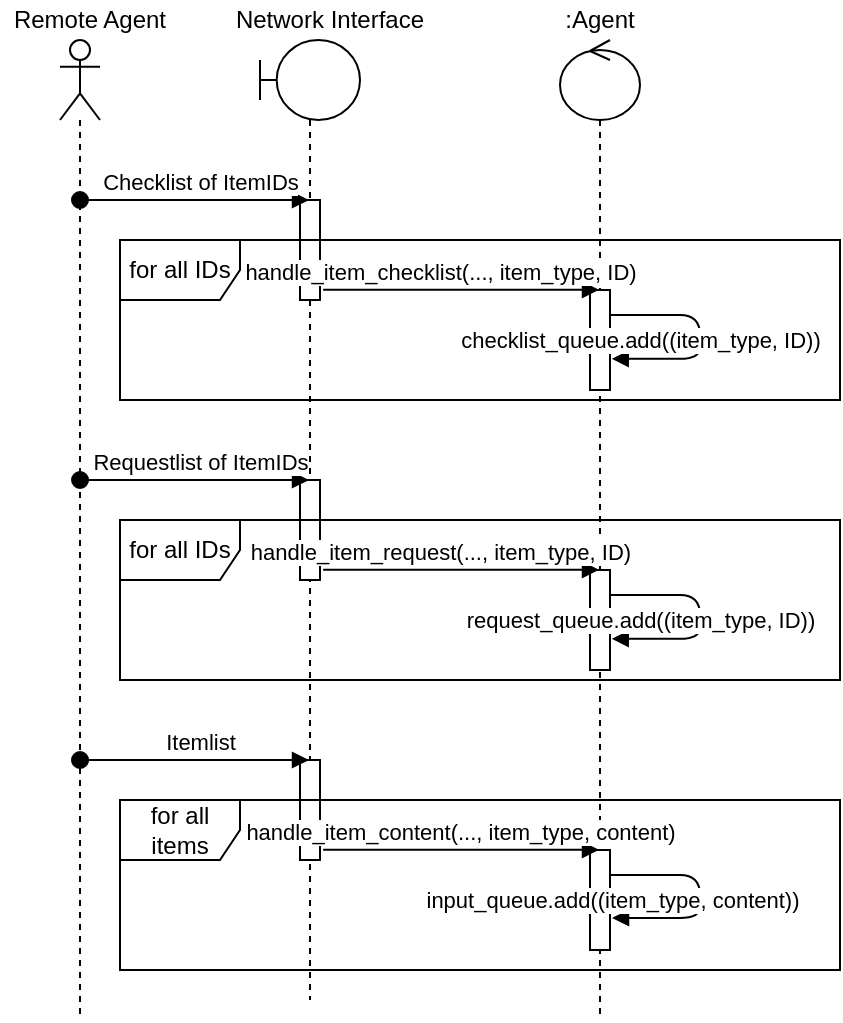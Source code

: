 <mxfile version="14.5.1" type="device"><diagram id="OrrwnGowW4z5U6mdFM_h" name="Page-1"><mxGraphModel dx="1422" dy="705" grid="1" gridSize="10" guides="1" tooltips="1" connect="1" arrows="1" fold="1" page="1" pageScale="1" pageWidth="827" pageHeight="1169" math="0" shadow="0"><root><mxCell id="0"/><mxCell id="1" parent="0"/><mxCell id="QYMI0x7-h-74P25dENac-2" value="" style="shape=umlLifeline;participant=umlActor;perimeter=lifelinePerimeter;whiteSpace=wrap;html=1;container=1;collapsible=0;recursiveResize=0;verticalAlign=top;spacingTop=36;outlineConnect=0;" parent="1" vertex="1"><mxGeometry x="40" y="80" width="20" height="490" as="geometry"/></mxCell><mxCell id="QYMI0x7-h-74P25dENac-3" value="Remote Agent" style="text;html=1;strokeColor=none;fillColor=none;align=center;verticalAlign=middle;whiteSpace=wrap;rounded=0;" parent="1" vertex="1"><mxGeometry x="10" y="60" width="90" height="20" as="geometry"/></mxCell><mxCell id="QYMI0x7-h-74P25dENac-5" value="" style="shape=umlLifeline;participant=umlBoundary;perimeter=lifelinePerimeter;whiteSpace=wrap;html=1;container=1;collapsible=0;recursiveResize=0;verticalAlign=top;spacingTop=36;outlineConnect=0;" parent="1" vertex="1"><mxGeometry x="140" y="80" width="50" height="480" as="geometry"/></mxCell><mxCell id="QYMI0x7-h-74P25dENac-9" value="" style="html=1;points=[];perimeter=orthogonalPerimeter;" parent="QYMI0x7-h-74P25dENac-5" vertex="1"><mxGeometry x="20" y="80" width="10" height="50" as="geometry"/></mxCell><mxCell id="QYMI0x7-h-74P25dENac-6" value="Network Interface" style="text;html=1;strokeColor=none;fillColor=none;align=center;verticalAlign=middle;whiteSpace=wrap;rounded=0;" parent="1" vertex="1"><mxGeometry x="110" y="60" width="130" height="20" as="geometry"/></mxCell><mxCell id="QYMI0x7-h-74P25dENac-8" value="" style="shape=umlLifeline;participant=umlControl;perimeter=lifelinePerimeter;whiteSpace=wrap;html=1;container=1;collapsible=0;recursiveResize=0;verticalAlign=top;spacingTop=36;outlineConnect=0;" parent="1" vertex="1"><mxGeometry x="290" y="80" width="40" height="490" as="geometry"/></mxCell><mxCell id="QYMI0x7-h-74P25dENac-11" value="" style="html=1;points=[];perimeter=orthogonalPerimeter;" parent="QYMI0x7-h-74P25dENac-8" vertex="1"><mxGeometry x="15" y="125" width="10" height="50" as="geometry"/></mxCell><mxCell id="QYMI0x7-h-74P25dENac-12" value="checklist_queue.add((item_type, ID))" style="html=1;verticalAlign=bottom;endArrow=block;exitX=0.99;exitY=0.25;exitDx=0;exitDy=0;exitPerimeter=0;edgeStyle=orthogonalEdgeStyle;entryX=1.086;entryY=0.688;entryDx=0;entryDy=0;entryPerimeter=0;" parent="QYMI0x7-h-74P25dENac-8" source="QYMI0x7-h-74P25dENac-11" target="QYMI0x7-h-74P25dENac-11" edge="1"><mxGeometry x="0.745" width="80" relative="1" as="geometry"><mxPoint x="-10" y="160" as="sourcePoint"/><mxPoint x="50" y="160" as="targetPoint"/><Array as="points"><mxPoint x="70" y="138"/><mxPoint x="70" y="159"/></Array><mxPoint as="offset"/></mxGeometry></mxCell><mxCell id="QYMI0x7-h-74P25dENac-7" value="Checklist of ItemIDs" style="html=1;verticalAlign=bottom;startArrow=oval;startFill=1;endArrow=block;startSize=8;" parent="1" source="QYMI0x7-h-74P25dENac-2" target="QYMI0x7-h-74P25dENac-5" edge="1"><mxGeometry x="0.048" width="60" relative="1" as="geometry"><mxPoint x="80" y="160" as="sourcePoint"/><mxPoint x="140" y="160" as="targetPoint"/><Array as="points"><mxPoint x="110" y="160"/></Array><mxPoint as="offset"/></mxGeometry></mxCell><mxCell id="QYMI0x7-h-74P25dENac-10" value="handle_item_checklist(..., item_type, ID)" style="html=1;verticalAlign=bottom;endArrow=block;exitX=1.157;exitY=0.898;exitDx=0;exitDy=0;exitPerimeter=0;" parent="1" source="QYMI0x7-h-74P25dENac-9" target="QYMI0x7-h-74P25dENac-8" edge="1"><mxGeometry x="-0.153" width="80" relative="1" as="geometry"><mxPoint x="280" y="190" as="sourcePoint"/><mxPoint x="360" y="190" as="targetPoint"/><mxPoint as="offset"/></mxGeometry></mxCell><mxCell id="QYMI0x7-h-74P25dENac-13" value="for all IDs" style="shape=umlFrame;whiteSpace=wrap;html=1;" parent="1" vertex="1"><mxGeometry x="70" y="180" width="360" height="80" as="geometry"/></mxCell><mxCell id="QYMI0x7-h-74P25dENac-14" value=":Agent" style="text;html=1;strokeColor=none;fillColor=none;align=center;verticalAlign=middle;whiteSpace=wrap;rounded=0;" parent="1" vertex="1"><mxGeometry x="290" y="60" width="40" height="20" as="geometry"/></mxCell><mxCell id="QYMI0x7-h-74P25dENac-15" value="" style="html=1;points=[];perimeter=orthogonalPerimeter;" parent="1" vertex="1"><mxGeometry x="160" y="300" width="10" height="50" as="geometry"/></mxCell><mxCell id="QYMI0x7-h-74P25dENac-16" value="" style="html=1;points=[];perimeter=orthogonalPerimeter;" parent="1" vertex="1"><mxGeometry x="305" y="345" width="10" height="50" as="geometry"/></mxCell><mxCell id="QYMI0x7-h-74P25dENac-17" value="request_queue.add((item_type, ID))" style="html=1;verticalAlign=bottom;endArrow=block;exitX=0.99;exitY=0.25;exitDx=0;exitDy=0;exitPerimeter=0;edgeStyle=orthogonalEdgeStyle;entryX=1.086;entryY=0.688;entryDx=0;entryDy=0;entryPerimeter=0;" parent="1" source="QYMI0x7-h-74P25dENac-16" target="QYMI0x7-h-74P25dENac-16" edge="1"><mxGeometry x="0.745" width="80" relative="1" as="geometry"><mxPoint x="-10" y="300" as="sourcePoint"/><mxPoint x="50" y="300" as="targetPoint"/><Array as="points"><mxPoint x="360" y="358"/><mxPoint x="360" y="379"/></Array><mxPoint as="offset"/></mxGeometry></mxCell><mxCell id="QYMI0x7-h-74P25dENac-18" value="Requestlist of ItemIDs" style="html=1;verticalAlign=bottom;startArrow=oval;startFill=1;endArrow=block;startSize=8;" parent="1" edge="1"><mxGeometry x="0.048" width="60" relative="1" as="geometry"><mxPoint x="50.024" y="300" as="sourcePoint"/><mxPoint x="164.5" y="300" as="targetPoint"/><Array as="points"><mxPoint x="110" y="300"/></Array><mxPoint as="offset"/></mxGeometry></mxCell><mxCell id="QYMI0x7-h-74P25dENac-19" value="handle_item_request(..., item_type, ID)" style="html=1;verticalAlign=bottom;endArrow=block;exitX=1.157;exitY=0.898;exitDx=0;exitDy=0;exitPerimeter=0;" parent="1" source="QYMI0x7-h-74P25dENac-15" edge="1"><mxGeometry x="-0.153" width="80" relative="1" as="geometry"><mxPoint x="280" y="330" as="sourcePoint"/><mxPoint x="309.5" y="344.9" as="targetPoint"/><mxPoint as="offset"/></mxGeometry></mxCell><mxCell id="QYMI0x7-h-74P25dENac-20" value="for all IDs" style="shape=umlFrame;whiteSpace=wrap;html=1;" parent="1" vertex="1"><mxGeometry x="70" y="320" width="360" height="80" as="geometry"/></mxCell><mxCell id="QYMI0x7-h-74P25dENac-21" value="" style="html=1;points=[];perimeter=orthogonalPerimeter;" parent="1" vertex="1"><mxGeometry x="160" y="440" width="10" height="50" as="geometry"/></mxCell><mxCell id="QYMI0x7-h-74P25dENac-22" value="" style="html=1;points=[];perimeter=orthogonalPerimeter;" parent="1" vertex="1"><mxGeometry x="305" y="485" width="10" height="50" as="geometry"/></mxCell><mxCell id="QYMI0x7-h-74P25dENac-23" value="input_queue.add((item_type, content))" style="html=1;verticalAlign=bottom;endArrow=block;exitX=0.99;exitY=0.25;exitDx=0;exitDy=0;exitPerimeter=0;edgeStyle=orthogonalEdgeStyle;" parent="1" source="QYMI0x7-h-74P25dENac-22" edge="1"><mxGeometry x="1" width="80" relative="1" as="geometry"><mxPoint x="-10" y="440" as="sourcePoint"/><mxPoint x="316" y="519" as="targetPoint"/><Array as="points"><mxPoint x="360" y="498"/><mxPoint x="360" y="519"/></Array><mxPoint as="offset"/></mxGeometry></mxCell><mxCell id="QYMI0x7-h-74P25dENac-24" value="Itemlist" style="html=1;verticalAlign=bottom;startArrow=oval;startFill=1;endArrow=block;startSize=8;" parent="1" edge="1"><mxGeometry x="0.048" width="60" relative="1" as="geometry"><mxPoint x="50.024" y="440" as="sourcePoint"/><mxPoint x="164.5" y="440" as="targetPoint"/><Array as="points"><mxPoint x="110" y="440"/></Array><mxPoint as="offset"/></mxGeometry></mxCell><mxCell id="QYMI0x7-h-74P25dENac-25" value="handle_item_content(..., item_type, content)" style="html=1;verticalAlign=bottom;endArrow=block;exitX=1.157;exitY=0.898;exitDx=0;exitDy=0;exitPerimeter=0;" parent="1" source="QYMI0x7-h-74P25dENac-21" edge="1"><mxGeometry x="-0.008" width="80" relative="1" as="geometry"><mxPoint x="280" y="470" as="sourcePoint"/><mxPoint x="309.5" y="484.9" as="targetPoint"/><mxPoint as="offset"/></mxGeometry></mxCell><mxCell id="QYMI0x7-h-74P25dENac-26" value="for all items" style="shape=umlFrame;whiteSpace=wrap;html=1;" parent="1" vertex="1"><mxGeometry x="70" y="460" width="360" height="85" as="geometry"/></mxCell></root></mxGraphModel></diagram></mxfile>